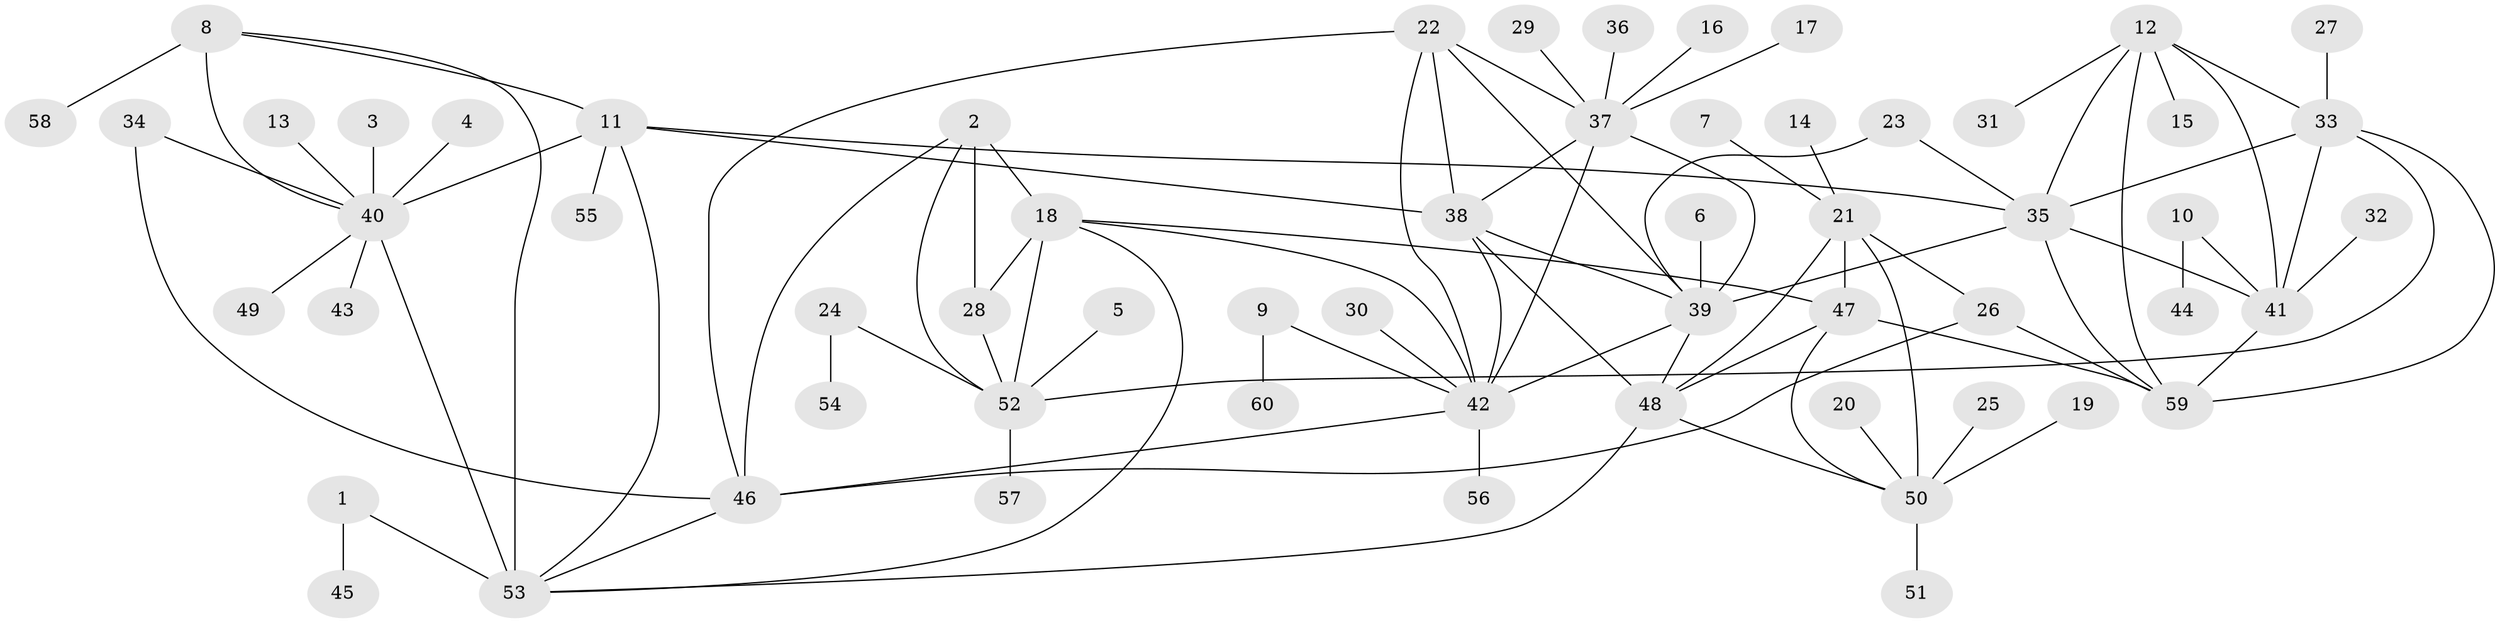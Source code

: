 // original degree distribution, {10: 0.016666666666666666, 7: 0.075, 11: 0.025, 8: 0.05, 6: 0.03333333333333333, 9: 0.041666666666666664, 12: 0.008333333333333333, 5: 0.008333333333333333, 2: 0.19166666666666668, 1: 0.5333333333333333, 3: 0.016666666666666666}
// Generated by graph-tools (version 1.1) at 2025/37/03/04/25 23:37:31]
// undirected, 60 vertices, 94 edges
graph export_dot {
  node [color=gray90,style=filled];
  1;
  2;
  3;
  4;
  5;
  6;
  7;
  8;
  9;
  10;
  11;
  12;
  13;
  14;
  15;
  16;
  17;
  18;
  19;
  20;
  21;
  22;
  23;
  24;
  25;
  26;
  27;
  28;
  29;
  30;
  31;
  32;
  33;
  34;
  35;
  36;
  37;
  38;
  39;
  40;
  41;
  42;
  43;
  44;
  45;
  46;
  47;
  48;
  49;
  50;
  51;
  52;
  53;
  54;
  55;
  56;
  57;
  58;
  59;
  60;
  1 -- 45 [weight=1.0];
  1 -- 53 [weight=1.0];
  2 -- 18 [weight=4.0];
  2 -- 28 [weight=2.0];
  2 -- 46 [weight=1.0];
  2 -- 52 [weight=2.0];
  3 -- 40 [weight=1.0];
  4 -- 40 [weight=1.0];
  5 -- 52 [weight=1.0];
  6 -- 39 [weight=1.0];
  7 -- 21 [weight=1.0];
  8 -- 11 [weight=1.0];
  8 -- 40 [weight=3.0];
  8 -- 53 [weight=1.0];
  8 -- 58 [weight=1.0];
  9 -- 42 [weight=1.0];
  9 -- 60 [weight=1.0];
  10 -- 41 [weight=1.0];
  10 -- 44 [weight=1.0];
  11 -- 35 [weight=1.0];
  11 -- 38 [weight=1.0];
  11 -- 40 [weight=3.0];
  11 -- 53 [weight=1.0];
  11 -- 55 [weight=1.0];
  12 -- 15 [weight=1.0];
  12 -- 31 [weight=1.0];
  12 -- 33 [weight=2.0];
  12 -- 35 [weight=2.0];
  12 -- 41 [weight=2.0];
  12 -- 59 [weight=2.0];
  13 -- 40 [weight=1.0];
  14 -- 21 [weight=1.0];
  16 -- 37 [weight=1.0];
  17 -- 37 [weight=1.0];
  18 -- 28 [weight=2.0];
  18 -- 42 [weight=1.0];
  18 -- 47 [weight=1.0];
  18 -- 52 [weight=2.0];
  18 -- 53 [weight=1.0];
  19 -- 50 [weight=1.0];
  20 -- 50 [weight=1.0];
  21 -- 26 [weight=1.0];
  21 -- 47 [weight=2.0];
  21 -- 48 [weight=2.0];
  21 -- 50 [weight=4.0];
  22 -- 37 [weight=2.0];
  22 -- 38 [weight=1.0];
  22 -- 39 [weight=1.0];
  22 -- 42 [weight=1.0];
  22 -- 46 [weight=1.0];
  23 -- 35 [weight=1.0];
  23 -- 39 [weight=1.0];
  24 -- 52 [weight=1.0];
  24 -- 54 [weight=1.0];
  25 -- 50 [weight=1.0];
  26 -- 46 [weight=1.0];
  26 -- 59 [weight=1.0];
  27 -- 33 [weight=1.0];
  28 -- 52 [weight=1.0];
  29 -- 37 [weight=1.0];
  30 -- 42 [weight=1.0];
  32 -- 41 [weight=1.0];
  33 -- 35 [weight=1.0];
  33 -- 41 [weight=1.0];
  33 -- 52 [weight=1.0];
  33 -- 59 [weight=1.0];
  34 -- 40 [weight=1.0];
  34 -- 46 [weight=1.0];
  35 -- 39 [weight=1.0];
  35 -- 41 [weight=1.0];
  35 -- 59 [weight=1.0];
  36 -- 37 [weight=1.0];
  37 -- 38 [weight=2.0];
  37 -- 39 [weight=2.0];
  37 -- 42 [weight=2.0];
  38 -- 39 [weight=1.0];
  38 -- 42 [weight=1.0];
  38 -- 48 [weight=1.0];
  39 -- 42 [weight=1.0];
  39 -- 48 [weight=1.0];
  40 -- 43 [weight=1.0];
  40 -- 49 [weight=1.0];
  40 -- 53 [weight=3.0];
  41 -- 59 [weight=1.0];
  42 -- 46 [weight=1.0];
  42 -- 56 [weight=1.0];
  46 -- 53 [weight=1.0];
  47 -- 48 [weight=1.0];
  47 -- 50 [weight=2.0];
  47 -- 59 [weight=1.0];
  48 -- 50 [weight=2.0];
  48 -- 53 [weight=1.0];
  50 -- 51 [weight=1.0];
  52 -- 57 [weight=1.0];
}
